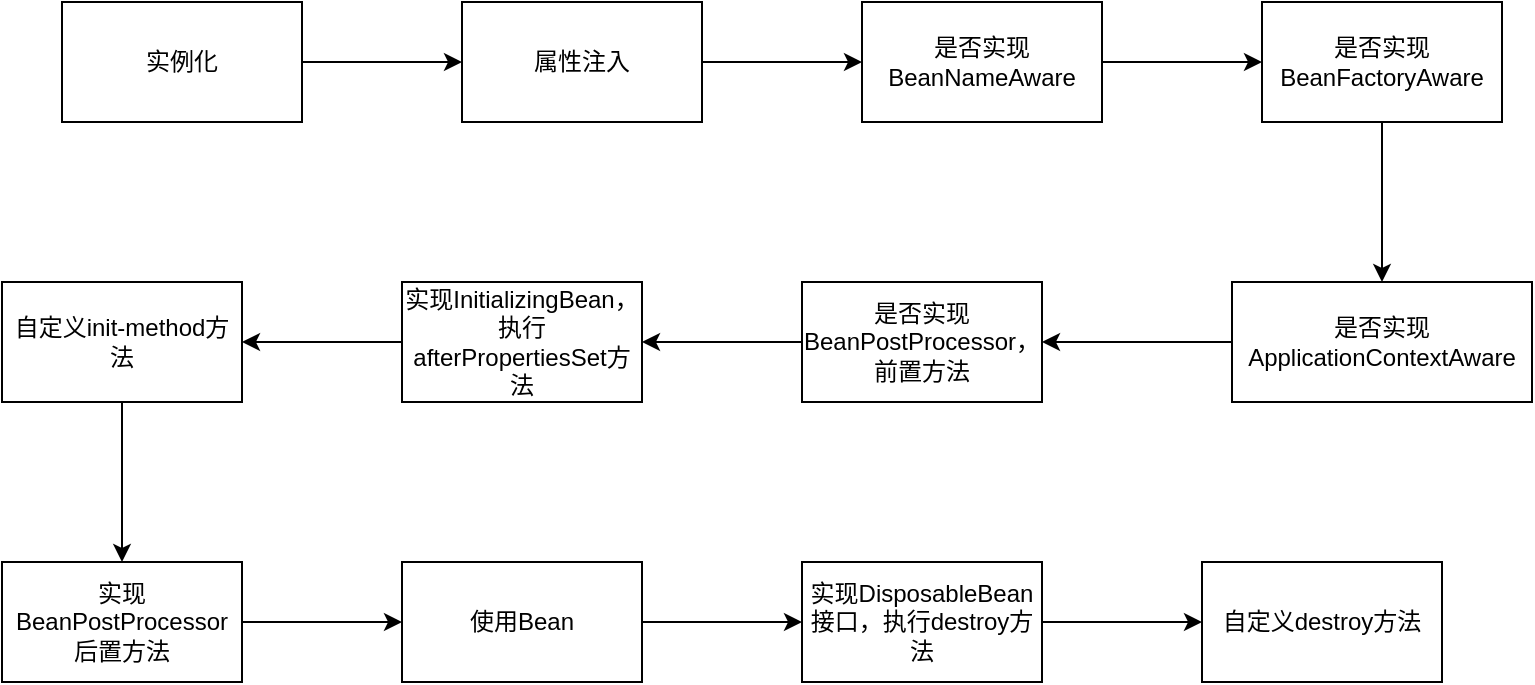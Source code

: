 <mxfile version="16.1.0" type="device"><diagram id="VrQJChByGsdUte23PjEa" name="第 1 页"><mxGraphModel dx="1038" dy="547" grid="1" gridSize="10" guides="1" tooltips="1" connect="1" arrows="1" fold="1" page="1" pageScale="1" pageWidth="827" pageHeight="1169" math="0" shadow="0"><root><mxCell id="0"/><mxCell id="1" parent="0"/><mxCell id="GDjUV-2M2C8GGGPrM5aR-4" value="" style="edgeStyle=orthogonalEdgeStyle;rounded=0;orthogonalLoop=1;jettySize=auto;html=1;" edge="1" parent="1" source="GDjUV-2M2C8GGGPrM5aR-2" target="GDjUV-2M2C8GGGPrM5aR-3"><mxGeometry relative="1" as="geometry"/></mxCell><mxCell id="GDjUV-2M2C8GGGPrM5aR-2" value="实例化" style="rounded=0;whiteSpace=wrap;html=1;" vertex="1" parent="1"><mxGeometry x="50" y="80" width="120" height="60" as="geometry"/></mxCell><mxCell id="GDjUV-2M2C8GGGPrM5aR-6" value="" style="edgeStyle=orthogonalEdgeStyle;rounded=0;orthogonalLoop=1;jettySize=auto;html=1;" edge="1" parent="1" source="GDjUV-2M2C8GGGPrM5aR-3" target="GDjUV-2M2C8GGGPrM5aR-5"><mxGeometry relative="1" as="geometry"/></mxCell><mxCell id="GDjUV-2M2C8GGGPrM5aR-3" value="属性注入" style="rounded=0;whiteSpace=wrap;html=1;" vertex="1" parent="1"><mxGeometry x="250" y="80" width="120" height="60" as="geometry"/></mxCell><mxCell id="GDjUV-2M2C8GGGPrM5aR-8" value="" style="edgeStyle=orthogonalEdgeStyle;rounded=0;orthogonalLoop=1;jettySize=auto;html=1;" edge="1" parent="1" source="GDjUV-2M2C8GGGPrM5aR-5" target="GDjUV-2M2C8GGGPrM5aR-7"><mxGeometry relative="1" as="geometry"/></mxCell><mxCell id="GDjUV-2M2C8GGGPrM5aR-5" value="是否实现BeanNameAware" style="rounded=0;whiteSpace=wrap;html=1;" vertex="1" parent="1"><mxGeometry x="450" y="80" width="120" height="60" as="geometry"/></mxCell><mxCell id="GDjUV-2M2C8GGGPrM5aR-10" value="" style="edgeStyle=orthogonalEdgeStyle;rounded=0;orthogonalLoop=1;jettySize=auto;html=1;" edge="1" parent="1" source="GDjUV-2M2C8GGGPrM5aR-7" target="GDjUV-2M2C8GGGPrM5aR-9"><mxGeometry relative="1" as="geometry"/></mxCell><mxCell id="GDjUV-2M2C8GGGPrM5aR-7" value="是否实现BeanFactoryAware" style="whiteSpace=wrap;html=1;rounded=0;" vertex="1" parent="1"><mxGeometry x="650" y="80" width="120" height="60" as="geometry"/></mxCell><mxCell id="GDjUV-2M2C8GGGPrM5aR-12" value="" style="edgeStyle=orthogonalEdgeStyle;rounded=0;orthogonalLoop=1;jettySize=auto;html=1;" edge="1" parent="1" source="GDjUV-2M2C8GGGPrM5aR-9" target="GDjUV-2M2C8GGGPrM5aR-11"><mxGeometry relative="1" as="geometry"/></mxCell><mxCell id="GDjUV-2M2C8GGGPrM5aR-9" value="是否实现ApplicationContextAware" style="whiteSpace=wrap;html=1;rounded=0;" vertex="1" parent="1"><mxGeometry x="635" y="220" width="150" height="60" as="geometry"/></mxCell><mxCell id="GDjUV-2M2C8GGGPrM5aR-14" value="" style="edgeStyle=orthogonalEdgeStyle;rounded=0;orthogonalLoop=1;jettySize=auto;html=1;" edge="1" parent="1" source="GDjUV-2M2C8GGGPrM5aR-11" target="GDjUV-2M2C8GGGPrM5aR-13"><mxGeometry relative="1" as="geometry"/></mxCell><mxCell id="GDjUV-2M2C8GGGPrM5aR-11" value="是否实现BeanPostProcessor，前置方法" style="whiteSpace=wrap;html=1;rounded=0;" vertex="1" parent="1"><mxGeometry x="420" y="220" width="120" height="60" as="geometry"/></mxCell><mxCell id="GDjUV-2M2C8GGGPrM5aR-16" value="" style="edgeStyle=orthogonalEdgeStyle;rounded=0;orthogonalLoop=1;jettySize=auto;html=1;" edge="1" parent="1" source="GDjUV-2M2C8GGGPrM5aR-13" target="GDjUV-2M2C8GGGPrM5aR-15"><mxGeometry relative="1" as="geometry"/></mxCell><mxCell id="GDjUV-2M2C8GGGPrM5aR-13" value="实现InitializingBean，执行afterPropertiesSet方法" style="whiteSpace=wrap;html=1;rounded=0;" vertex="1" parent="1"><mxGeometry x="220" y="220" width="120" height="60" as="geometry"/></mxCell><mxCell id="GDjUV-2M2C8GGGPrM5aR-18" value="" style="edgeStyle=orthogonalEdgeStyle;rounded=0;orthogonalLoop=1;jettySize=auto;html=1;" edge="1" parent="1" source="GDjUV-2M2C8GGGPrM5aR-15" target="GDjUV-2M2C8GGGPrM5aR-17"><mxGeometry relative="1" as="geometry"/></mxCell><mxCell id="GDjUV-2M2C8GGGPrM5aR-15" value="自定义init-method方法" style="whiteSpace=wrap;html=1;rounded=0;" vertex="1" parent="1"><mxGeometry x="20" y="220" width="120" height="60" as="geometry"/></mxCell><mxCell id="GDjUV-2M2C8GGGPrM5aR-20" value="" style="edgeStyle=orthogonalEdgeStyle;rounded=0;orthogonalLoop=1;jettySize=auto;html=1;" edge="1" parent="1" source="GDjUV-2M2C8GGGPrM5aR-17" target="GDjUV-2M2C8GGGPrM5aR-19"><mxGeometry relative="1" as="geometry"/></mxCell><mxCell id="GDjUV-2M2C8GGGPrM5aR-17" value="实现BeanPostProcessor后置方法" style="whiteSpace=wrap;html=1;rounded=0;" vertex="1" parent="1"><mxGeometry x="20" y="360" width="120" height="60" as="geometry"/></mxCell><mxCell id="GDjUV-2M2C8GGGPrM5aR-22" value="" style="edgeStyle=orthogonalEdgeStyle;rounded=0;orthogonalLoop=1;jettySize=auto;html=1;" edge="1" parent="1" source="GDjUV-2M2C8GGGPrM5aR-19" target="GDjUV-2M2C8GGGPrM5aR-21"><mxGeometry relative="1" as="geometry"/></mxCell><mxCell id="GDjUV-2M2C8GGGPrM5aR-19" value="使用Bean" style="whiteSpace=wrap;html=1;rounded=0;" vertex="1" parent="1"><mxGeometry x="220" y="360" width="120" height="60" as="geometry"/></mxCell><mxCell id="GDjUV-2M2C8GGGPrM5aR-24" value="" style="edgeStyle=orthogonalEdgeStyle;rounded=0;orthogonalLoop=1;jettySize=auto;html=1;" edge="1" parent="1" source="GDjUV-2M2C8GGGPrM5aR-21" target="GDjUV-2M2C8GGGPrM5aR-23"><mxGeometry relative="1" as="geometry"/></mxCell><mxCell id="GDjUV-2M2C8GGGPrM5aR-21" value="实现DisposableBean接口，执行destroy方法" style="whiteSpace=wrap;html=1;rounded=0;" vertex="1" parent="1"><mxGeometry x="420" y="360" width="120" height="60" as="geometry"/></mxCell><mxCell id="GDjUV-2M2C8GGGPrM5aR-23" value="自定义destroy方法" style="whiteSpace=wrap;html=1;rounded=0;" vertex="1" parent="1"><mxGeometry x="620" y="360" width="120" height="60" as="geometry"/></mxCell></root></mxGraphModel></diagram></mxfile>